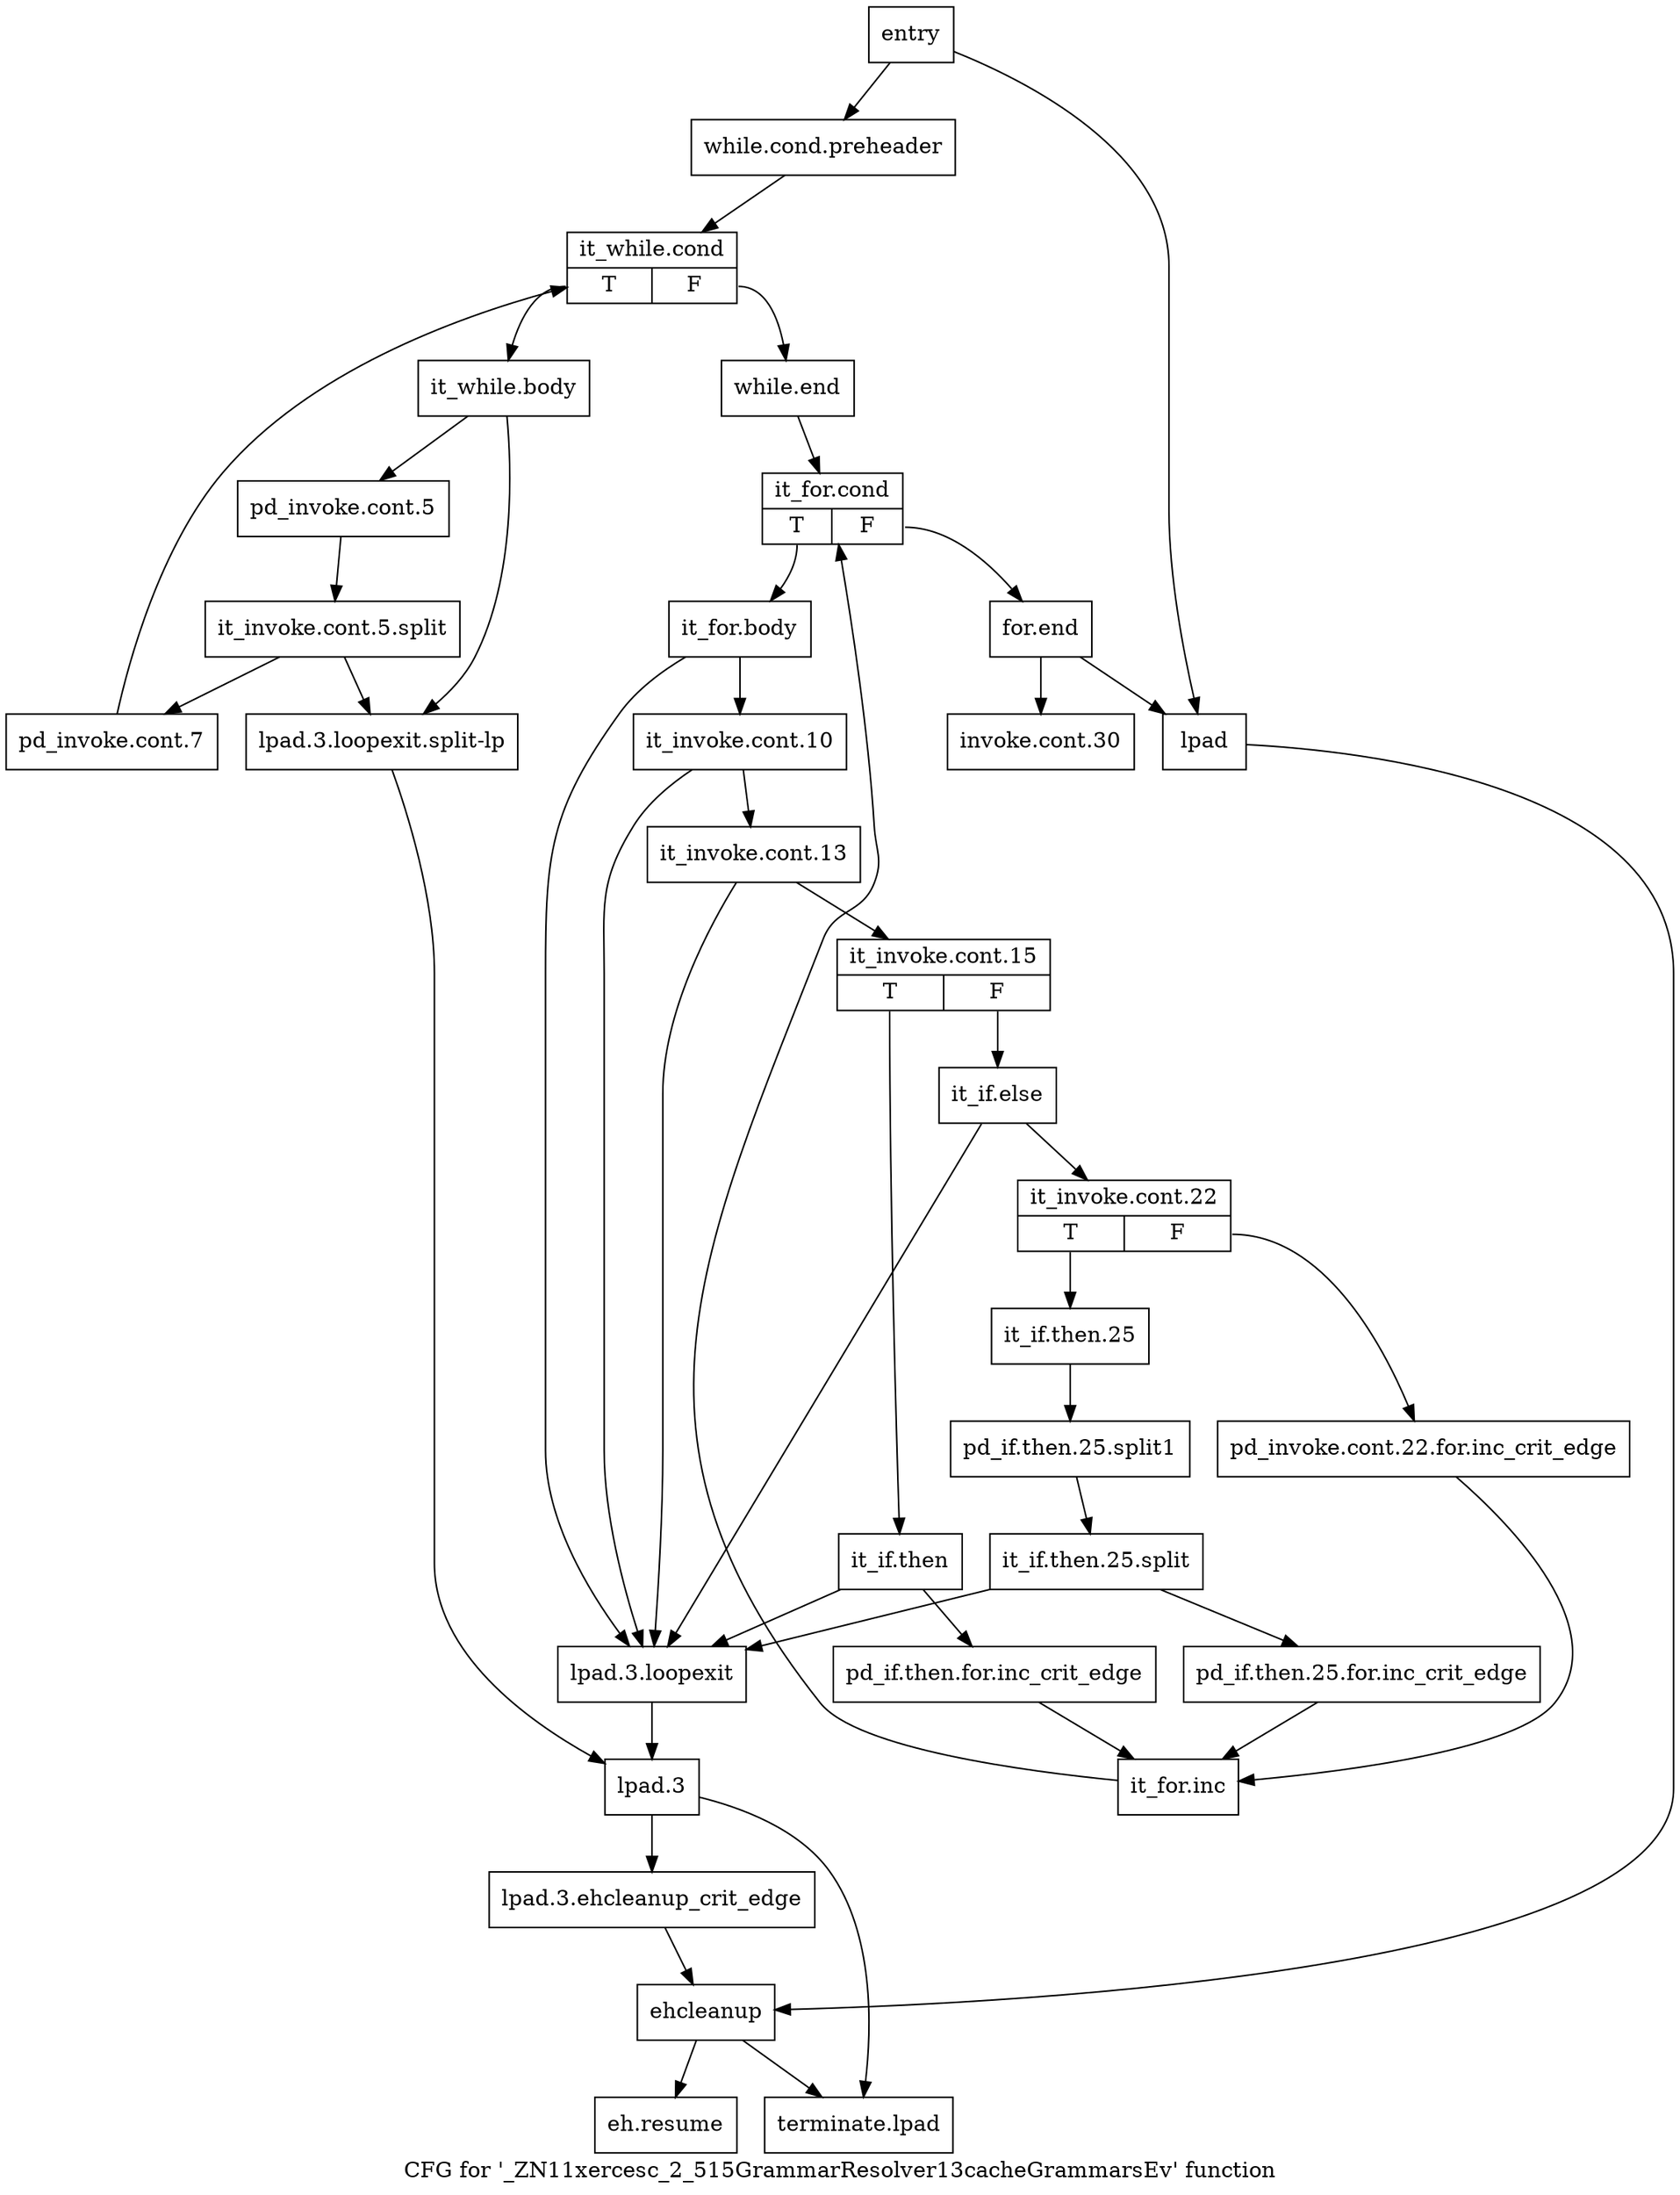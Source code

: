 digraph "CFG for '_ZN11xercesc_2_515GrammarResolver13cacheGrammarsEv' function" {
	label="CFG for '_ZN11xercesc_2_515GrammarResolver13cacheGrammarsEv' function";

	Node0x36a0410 [shape=record,label="{entry}"];
	Node0x36a0410 -> Node0x36a0460;
	Node0x36a0410 -> Node0x36a05f0;
	Node0x36a0460 [shape=record,label="{while.cond.preheader}"];
	Node0x36a0460 -> Node0x36a04b0;
	Node0x36a04b0 [shape=record,label="{it_while.cond|{<s0>T|<s1>F}}"];
	Node0x36a04b0:s0 -> Node0x36a0500;
	Node0x36a04b0:s1 -> Node0x36a0780;
	Node0x36a0500 [shape=record,label="{it_while.body}"];
	Node0x36a0500 -> Node0x36a0550;
	Node0x36a0500 -> Node0x36a0690;
	Node0x36a0550 [shape=record,label="{pd_invoke.cont.5}"];
	Node0x36a0550 -> Node0xaa528a0;
	Node0xaa528a0 [shape=record,label="{it_invoke.cont.5.split}"];
	Node0xaa528a0 -> Node0x36a05a0;
	Node0xaa528a0 -> Node0x36a0690;
	Node0x36a05a0 [shape=record,label="{pd_invoke.cont.7}"];
	Node0x36a05a0 -> Node0x36a04b0;
	Node0x36a05f0 [shape=record,label="{lpad}"];
	Node0x36a05f0 -> Node0x36a0c80;
	Node0x36a0640 [shape=record,label="{lpad.3.loopexit}"];
	Node0x36a0640 -> Node0x36a06e0;
	Node0x36a0690 [shape=record,label="{lpad.3.loopexit.split-lp}"];
	Node0x36a0690 -> Node0x36a06e0;
	Node0x36a06e0 [shape=record,label="{lpad.3}"];
	Node0x36a06e0 -> Node0x36a0730;
	Node0x36a06e0 -> Node0x36a0d20;
	Node0x36a0730 [shape=record,label="{lpad.3.ehcleanup_crit_edge}"];
	Node0x36a0730 -> Node0x36a0c80;
	Node0x36a0780 [shape=record,label="{while.end}"];
	Node0x36a0780 -> Node0x36a07d0;
	Node0x36a07d0 [shape=record,label="{it_for.cond|{<s0>T|<s1>F}}"];
	Node0x36a07d0:s0 -> Node0x36a0820;
	Node0x36a07d0:s1 -> Node0x36a0be0;
	Node0x36a0820 [shape=record,label="{it_for.body}"];
	Node0x36a0820 -> Node0x36a0870;
	Node0x36a0820 -> Node0x36a0640;
	Node0x36a0870 [shape=record,label="{it_invoke.cont.10}"];
	Node0x36a0870 -> Node0x36a08c0;
	Node0x36a0870 -> Node0x36a0640;
	Node0x36a08c0 [shape=record,label="{it_invoke.cont.13}"];
	Node0x36a08c0 -> Node0x36a0910;
	Node0x36a08c0 -> Node0x36a0640;
	Node0x36a0910 [shape=record,label="{it_invoke.cont.15|{<s0>T|<s1>F}}"];
	Node0x36a0910:s0 -> Node0x36a0960;
	Node0x36a0910:s1 -> Node0x36a0a00;
	Node0x36a0960 [shape=record,label="{it_if.then}"];
	Node0x36a0960 -> Node0x36a09b0;
	Node0x36a0960 -> Node0x36a0640;
	Node0x36a09b0 [shape=record,label="{pd_if.then.for.inc_crit_edge}"];
	Node0x36a09b0 -> Node0x36a0b90;
	Node0x36a0a00 [shape=record,label="{it_if.else}"];
	Node0x36a0a00 -> Node0x36a0a50;
	Node0x36a0a00 -> Node0x36a0640;
	Node0x36a0a50 [shape=record,label="{it_invoke.cont.22|{<s0>T|<s1>F}}"];
	Node0x36a0a50:s0 -> Node0x36a0af0;
	Node0x36a0a50:s1 -> Node0x36a0aa0;
	Node0x36a0aa0 [shape=record,label="{pd_invoke.cont.22.for.inc_crit_edge}"];
	Node0x36a0aa0 -> Node0x36a0b90;
	Node0x36a0af0 [shape=record,label="{it_if.then.25}"];
	Node0x36a0af0 -> Node0xaa52490;
	Node0xaa52490 [shape=record,label="{pd_if.then.25.split1}"];
	Node0xaa52490 -> Node0xaa52620;
	Node0xaa52620 [shape=record,label="{it_if.then.25.split}"];
	Node0xaa52620 -> Node0x36a0b40;
	Node0xaa52620 -> Node0x36a0640;
	Node0x36a0b40 [shape=record,label="{pd_if.then.25.for.inc_crit_edge}"];
	Node0x36a0b40 -> Node0x36a0b90;
	Node0x36a0b90 [shape=record,label="{it_for.inc}"];
	Node0x36a0b90 -> Node0x36a07d0;
	Node0x36a0be0 [shape=record,label="{for.end}"];
	Node0x36a0be0 -> Node0x36a0c30;
	Node0x36a0be0 -> Node0x36a05f0;
	Node0x36a0c30 [shape=record,label="{invoke.cont.30}"];
	Node0x36a0c80 [shape=record,label="{ehcleanup}"];
	Node0x36a0c80 -> Node0x36a0cd0;
	Node0x36a0c80 -> Node0x36a0d20;
	Node0x36a0cd0 [shape=record,label="{eh.resume}"];
	Node0x36a0d20 [shape=record,label="{terminate.lpad}"];
}
